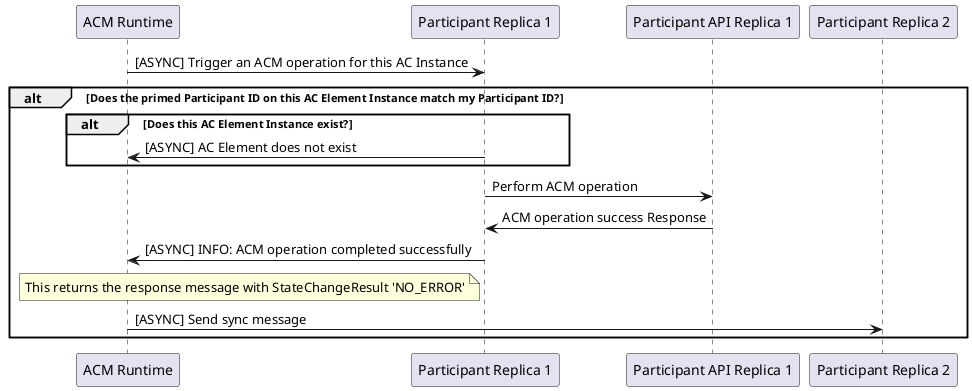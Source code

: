 @startuml
participant "ACM Runtime"
participant "Participant Replica 1"
participant "Participant API Replica 1"
participant "Participant Replica 2"

"ACM Runtime" -> "Participant Replica 1": [ASYNC] Trigger an ACM operation for this AC Instance
alt Does the primed Participant ID on this AC Element Instance match my Participant ID?
  alt Does this AC Element Instance exist?
    "Participant Replica 1" -> "ACM Runtime": [ASYNC] AC Element does not exist
  end
  "Participant Replica 1" -> "Participant API Replica 1": Perform ACM operation
  "Participant API Replica 1" -> "Participant Replica 1": ACM operation success Response
  "Participant Replica 1" -> "ACM Runtime": [ASYNC] INFO: ACM operation completed successfully
  note left of "Participant Replica 1"
    This returns the response message with StateChangeResult 'NO_ERROR'
  end note
"ACM Runtime" -> "Participant Replica 2": [ASYNC] Send sync message
end

@enduml

